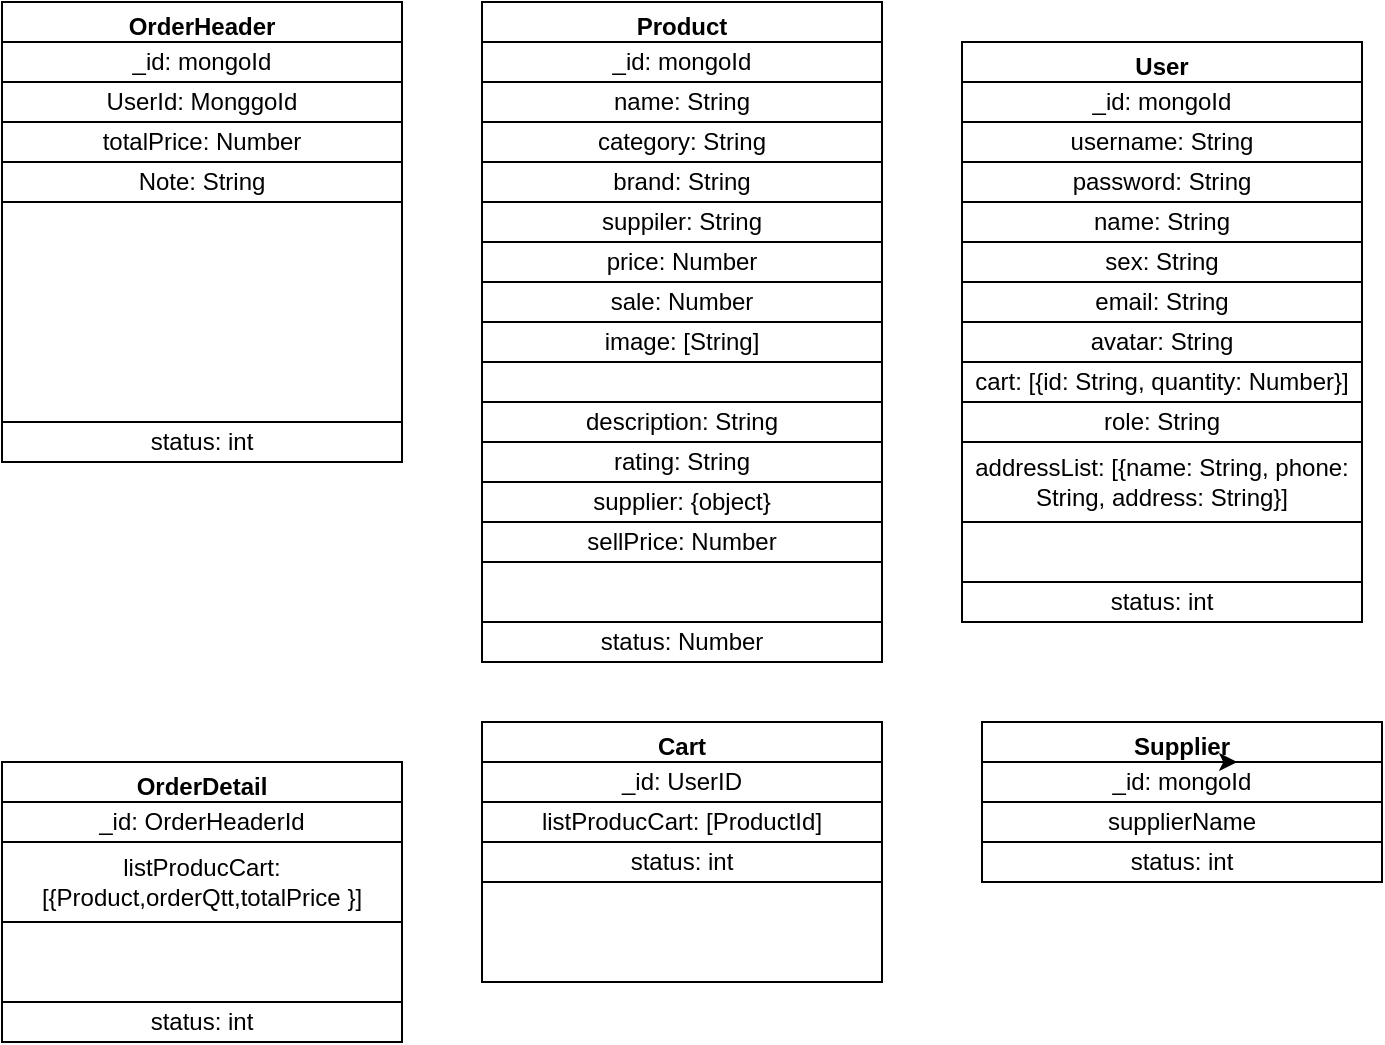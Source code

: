 <mxfile version="14.9.3" type="github">
  <diagram id="C5RBs43oDa-KdzZeNtuy" name="Page-1">
    <mxGraphModel dx="1038" dy="547" grid="1" gridSize="10" guides="1" tooltips="1" connect="1" arrows="1" fold="1" page="1" pageScale="1" pageWidth="827" pageHeight="1169" math="0" shadow="0">
      <root>
        <mxCell id="WIyWlLk6GJQsqaUBKTNV-0" />
        <mxCell id="WIyWlLk6GJQsqaUBKTNV-1" parent="WIyWlLk6GJQsqaUBKTNV-0" />
        <mxCell id="1VbI2Q93VdKA1HEl67s4-2" value="Product" style="swimlane;" parent="WIyWlLk6GJQsqaUBKTNV-1" vertex="1">
          <mxGeometry x="350" y="130" width="200" height="330" as="geometry">
            <mxRectangle x="290" y="210" width="130" height="23" as="alternateBounds" />
          </mxGeometry>
        </mxCell>
        <mxCell id="1VbI2Q93VdKA1HEl67s4-4" value="_id: mongoId" style="whiteSpace=wrap;html=1;rounded=0;shadow=0;sketch=0;glass=0;align=center;" parent="1VbI2Q93VdKA1HEl67s4-2" vertex="1">
          <mxGeometry y="20" width="200" height="20" as="geometry" />
        </mxCell>
        <mxCell id="1VbI2Q93VdKA1HEl67s4-5" value="name: String" style="whiteSpace=wrap;html=1;rounded=0;shadow=0;sketch=0;glass=0;align=center;" parent="1VbI2Q93VdKA1HEl67s4-2" vertex="1">
          <mxGeometry y="40" width="200" height="20" as="geometry" />
        </mxCell>
        <mxCell id="1VbI2Q93VdKA1HEl67s4-6" value="category: String" style="whiteSpace=wrap;html=1;rounded=0;shadow=0;sketch=0;glass=0;align=center;" parent="1VbI2Q93VdKA1HEl67s4-2" vertex="1">
          <mxGeometry y="60" width="200" height="20" as="geometry" />
        </mxCell>
        <mxCell id="1VbI2Q93VdKA1HEl67s4-7" value="brand: String" style="whiteSpace=wrap;html=1;rounded=0;shadow=0;sketch=0;glass=0;align=center;" parent="1VbI2Q93VdKA1HEl67s4-2" vertex="1">
          <mxGeometry y="80" width="200" height="20" as="geometry" />
        </mxCell>
        <mxCell id="1VbI2Q93VdKA1HEl67s4-8" value="price: Number" style="whiteSpace=wrap;html=1;rounded=0;shadow=0;sketch=0;glass=0;align=center;" parent="1VbI2Q93VdKA1HEl67s4-2" vertex="1">
          <mxGeometry y="120" width="200" height="20" as="geometry" />
        </mxCell>
        <mxCell id="1VbI2Q93VdKA1HEl67s4-9" value="sale: Number" style="whiteSpace=wrap;html=1;rounded=0;shadow=0;sketch=0;glass=0;align=center;" parent="1VbI2Q93VdKA1HEl67s4-2" vertex="1">
          <mxGeometry y="140" width="200" height="20" as="geometry" />
        </mxCell>
        <mxCell id="1VbI2Q93VdKA1HEl67s4-10" value="image: [String]" style="whiteSpace=wrap;html=1;rounded=0;shadow=0;sketch=0;glass=0;align=center;" parent="1VbI2Q93VdKA1HEl67s4-2" vertex="1">
          <mxGeometry y="160" width="200" height="20" as="geometry" />
        </mxCell>
        <mxCell id="1VbI2Q93VdKA1HEl67s4-12" value="description: String" style="whiteSpace=wrap;html=1;rounded=0;shadow=0;sketch=0;glass=0;align=center;" parent="1VbI2Q93VdKA1HEl67s4-2" vertex="1">
          <mxGeometry y="200" width="200" height="20" as="geometry" />
        </mxCell>
        <mxCell id="1VbI2Q93VdKA1HEl67s4-13" value="rating: String" style="whiteSpace=wrap;html=1;rounded=0;shadow=0;sketch=0;glass=0;align=center;" parent="1VbI2Q93VdKA1HEl67s4-2" vertex="1">
          <mxGeometry y="220" width="200" height="20" as="geometry" />
        </mxCell>
        <mxCell id="3" value="suppiler: String" style="whiteSpace=wrap;html=1;rounded=0;shadow=0;sketch=0;glass=0;align=center;" parent="1VbI2Q93VdKA1HEl67s4-2" vertex="1">
          <mxGeometry y="100" width="200" height="20" as="geometry" />
        </mxCell>
        <mxCell id="LvrYTAAm1pHi0Odwoep5-5" value="status: Number" style="whiteSpace=wrap;html=1;rounded=0;shadow=0;sketch=0;glass=0;align=center;" parent="1VbI2Q93VdKA1HEl67s4-2" vertex="1">
          <mxGeometry y="310" width="200" height="20" as="geometry" />
        </mxCell>
        <mxCell id="LvrYTAAm1pHi0Odwoep5-18" value="sellPrice: Number" style="whiteSpace=wrap;html=1;rounded=0;shadow=0;sketch=0;glass=0;align=center;" parent="1VbI2Q93VdKA1HEl67s4-2" vertex="1">
          <mxGeometry y="260" width="200" height="20" as="geometry" />
        </mxCell>
        <mxCell id="1VbI2Q93VdKA1HEl67s4-11" value="supplier: {object}" style="whiteSpace=wrap;html=1;rounded=0;shadow=0;sketch=0;glass=0;align=center;" parent="1VbI2Q93VdKA1HEl67s4-2" vertex="1">
          <mxGeometry y="240" width="200" height="20" as="geometry" />
        </mxCell>
        <mxCell id="1VbI2Q93VdKA1HEl67s4-15" value="User" style="swimlane;" parent="WIyWlLk6GJQsqaUBKTNV-1" vertex="1">
          <mxGeometry x="590" y="150" width="200" height="290" as="geometry">
            <mxRectangle x="290" y="210" width="130" height="23" as="alternateBounds" />
          </mxGeometry>
        </mxCell>
        <mxCell id="1VbI2Q93VdKA1HEl67s4-16" value="_id: mongoId" style="whiteSpace=wrap;html=1;rounded=0;shadow=0;sketch=0;glass=0;align=center;" parent="1VbI2Q93VdKA1HEl67s4-15" vertex="1">
          <mxGeometry y="20" width="200" height="20" as="geometry" />
        </mxCell>
        <mxCell id="1VbI2Q93VdKA1HEl67s4-17" value="username: String" style="whiteSpace=wrap;html=1;rounded=0;shadow=0;sketch=0;glass=0;align=center;" parent="1VbI2Q93VdKA1HEl67s4-15" vertex="1">
          <mxGeometry y="40" width="200" height="20" as="geometry" />
        </mxCell>
        <mxCell id="1VbI2Q93VdKA1HEl67s4-18" value="password: String" style="whiteSpace=wrap;html=1;rounded=0;shadow=0;sketch=0;glass=0;align=center;" parent="1VbI2Q93VdKA1HEl67s4-15" vertex="1">
          <mxGeometry y="60" width="200" height="20" as="geometry" />
        </mxCell>
        <mxCell id="1VbI2Q93VdKA1HEl67s4-19" value="email: String" style="whiteSpace=wrap;html=1;rounded=0;shadow=0;sketch=0;glass=0;align=center;" parent="1VbI2Q93VdKA1HEl67s4-15" vertex="1">
          <mxGeometry y="120" width="200" height="20" as="geometry" />
        </mxCell>
        <mxCell id="1VbI2Q93VdKA1HEl67s4-20" value="avatar: String" style="whiteSpace=wrap;html=1;rounded=0;shadow=0;sketch=0;glass=0;align=center;" parent="1VbI2Q93VdKA1HEl67s4-15" vertex="1">
          <mxGeometry y="140" width="200" height="20" as="geometry" />
        </mxCell>
        <mxCell id="1VbI2Q93VdKA1HEl67s4-21" value="cart: [{id: String, quantity: Number}]" style="whiteSpace=wrap;html=1;rounded=0;shadow=0;sketch=0;glass=0;align=center;" parent="1VbI2Q93VdKA1HEl67s4-15" vertex="1">
          <mxGeometry y="160" width="200" height="20" as="geometry" />
        </mxCell>
        <mxCell id="1VbI2Q93VdKA1HEl67s4-22" value="role: String" style="whiteSpace=wrap;html=1;rounded=0;shadow=0;sketch=0;glass=0;align=center;" parent="1VbI2Q93VdKA1HEl67s4-15" vertex="1">
          <mxGeometry y="180" width="200" height="20" as="geometry" />
        </mxCell>
        <mxCell id="1" value="addressList: [{name: String, phone: String, address: String}]" style="whiteSpace=wrap;html=1;rounded=0;shadow=0;sketch=0;glass=0;align=center;" parent="1VbI2Q93VdKA1HEl67s4-15" vertex="1">
          <mxGeometry y="200" width="200" height="40" as="geometry" />
        </mxCell>
        <mxCell id="4" value="name: String" style="whiteSpace=wrap;html=1;rounded=0;shadow=0;sketch=0;glass=0;align=center;" parent="1VbI2Q93VdKA1HEl67s4-15" vertex="1">
          <mxGeometry y="80" width="200" height="20" as="geometry" />
        </mxCell>
        <mxCell id="5" value="sex: String" style="whiteSpace=wrap;html=1;rounded=0;shadow=0;sketch=0;glass=0;align=center;" parent="1VbI2Q93VdKA1HEl67s4-15" vertex="1">
          <mxGeometry y="100" width="200" height="20" as="geometry" />
        </mxCell>
        <mxCell id="UPZZaClTPOOodElx5_YI-10" value="status: int" style="whiteSpace=wrap;html=1;rounded=0;shadow=0;sketch=0;glass=0;align=center;" vertex="1" parent="1VbI2Q93VdKA1HEl67s4-15">
          <mxGeometry y="270" width="200" height="20" as="geometry" />
        </mxCell>
        <mxCell id="LvrYTAAm1pHi0Odwoep5-6" value="Supplier" style="swimlane;" parent="WIyWlLk6GJQsqaUBKTNV-1" vertex="1">
          <mxGeometry x="600" y="490" width="200" height="80" as="geometry">
            <mxRectangle x="290" y="210" width="130" height="23" as="alternateBounds" />
          </mxGeometry>
        </mxCell>
        <mxCell id="LvrYTAAm1pHi0Odwoep5-7" value="_id: mongoId" style="whiteSpace=wrap;html=1;rounded=0;shadow=0;sketch=0;glass=0;align=center;" parent="LvrYTAAm1pHi0Odwoep5-6" vertex="1">
          <mxGeometry y="20" width="200" height="20" as="geometry" />
        </mxCell>
        <mxCell id="LvrYTAAm1pHi0Odwoep5-8" value="supplierName" style="whiteSpace=wrap;html=1;rounded=0;shadow=0;sketch=0;glass=0;align=center;" parent="LvrYTAAm1pHi0Odwoep5-6" vertex="1">
          <mxGeometry y="40" width="200" height="20" as="geometry" />
        </mxCell>
        <mxCell id="LvrYTAAm1pHi0Odwoep5-9" value="status: int" style="whiteSpace=wrap;html=1;rounded=0;shadow=0;sketch=0;glass=0;align=center;" parent="LvrYTAAm1pHi0Odwoep5-6" vertex="1">
          <mxGeometry y="60" width="200" height="20" as="geometry" />
        </mxCell>
        <mxCell id="UPZZaClTPOOodElx5_YI-13" style="edgeStyle=orthogonalEdgeStyle;rounded=0;orthogonalLoop=1;jettySize=auto;html=1;exitX=0.5;exitY=0;exitDx=0;exitDy=0;entryX=0.638;entryY=0.03;entryDx=0;entryDy=0;entryPerimeter=0;" edge="1" parent="LvrYTAAm1pHi0Odwoep5-6" source="LvrYTAAm1pHi0Odwoep5-7" target="LvrYTAAm1pHi0Odwoep5-7">
          <mxGeometry relative="1" as="geometry" />
        </mxCell>
        <mxCell id="LvrYTAAm1pHi0Odwoep5-20" value="Cart" style="swimlane;startSize=23;" parent="WIyWlLk6GJQsqaUBKTNV-1" vertex="1">
          <mxGeometry x="350" y="490" width="200" height="130" as="geometry">
            <mxRectangle x="290" y="210" width="130" height="23" as="alternateBounds" />
          </mxGeometry>
        </mxCell>
        <mxCell id="LvrYTAAm1pHi0Odwoep5-21" value="_id: UserID" style="whiteSpace=wrap;html=1;rounded=0;shadow=0;sketch=0;glass=0;align=center;" parent="LvrYTAAm1pHi0Odwoep5-20" vertex="1">
          <mxGeometry y="20" width="200" height="20" as="geometry" />
        </mxCell>
        <mxCell id="LvrYTAAm1pHi0Odwoep5-22" value="listProducCart: [ProductId]" style="whiteSpace=wrap;html=1;rounded=0;shadow=0;sketch=0;glass=0;align=center;" parent="LvrYTAAm1pHi0Odwoep5-20" vertex="1">
          <mxGeometry y="40" width="200" height="20" as="geometry" />
        </mxCell>
        <mxCell id="LvrYTAAm1pHi0Odwoep5-23" value="status: int" style="whiteSpace=wrap;html=1;rounded=0;shadow=0;sketch=0;glass=0;align=center;" parent="LvrYTAAm1pHi0Odwoep5-20" vertex="1">
          <mxGeometry y="60" width="200" height="20" as="geometry" />
        </mxCell>
        <mxCell id="UPZZaClTPOOodElx5_YI-5" value="OrderHeader" style="swimlane;" vertex="1" parent="WIyWlLk6GJQsqaUBKTNV-1">
          <mxGeometry x="110" y="130" width="200" height="230" as="geometry">
            <mxRectangle x="290" y="210" width="130" height="23" as="alternateBounds" />
          </mxGeometry>
        </mxCell>
        <mxCell id="UPZZaClTPOOodElx5_YI-6" value="_id: mongoId" style="whiteSpace=wrap;html=1;rounded=0;shadow=0;sketch=0;glass=0;align=center;" vertex="1" parent="UPZZaClTPOOodElx5_YI-5">
          <mxGeometry y="20" width="200" height="20" as="geometry" />
        </mxCell>
        <mxCell id="UPZZaClTPOOodElx5_YI-7" value="UserId: MonggoId" style="whiteSpace=wrap;html=1;rounded=0;shadow=0;sketch=0;glass=0;align=center;" vertex="1" parent="UPZZaClTPOOodElx5_YI-5">
          <mxGeometry y="40" width="200" height="20" as="geometry" />
        </mxCell>
        <mxCell id="UPZZaClTPOOodElx5_YI-8" value="status: int" style="whiteSpace=wrap;html=1;rounded=0;shadow=0;sketch=0;glass=0;align=center;" vertex="1" parent="UPZZaClTPOOodElx5_YI-5">
          <mxGeometry y="210" width="200" height="20" as="geometry" />
        </mxCell>
        <mxCell id="UPZZaClTPOOodElx5_YI-11" value="totalPrice: Number" style="whiteSpace=wrap;html=1;rounded=0;shadow=0;sketch=0;glass=0;align=center;" vertex="1" parent="UPZZaClTPOOodElx5_YI-5">
          <mxGeometry y="60" width="200" height="20" as="geometry" />
        </mxCell>
        <mxCell id="UPZZaClTPOOodElx5_YI-12" value="Note: String" style="whiteSpace=wrap;html=1;rounded=0;shadow=0;sketch=0;glass=0;align=center;" vertex="1" parent="UPZZaClTPOOodElx5_YI-5">
          <mxGeometry y="80" width="200" height="20" as="geometry" />
        </mxCell>
        <mxCell id="UPZZaClTPOOodElx5_YI-14" value="OrderDetail" style="swimlane;startSize=23;" vertex="1" parent="WIyWlLk6GJQsqaUBKTNV-1">
          <mxGeometry x="110" y="510" width="200" height="140" as="geometry">
            <mxRectangle x="290" y="210" width="130" height="23" as="alternateBounds" />
          </mxGeometry>
        </mxCell>
        <mxCell id="UPZZaClTPOOodElx5_YI-15" value="_id: OrderHeaderId" style="whiteSpace=wrap;html=1;rounded=0;shadow=0;sketch=0;glass=0;align=center;" vertex="1" parent="UPZZaClTPOOodElx5_YI-14">
          <mxGeometry y="20" width="200" height="20" as="geometry" />
        </mxCell>
        <mxCell id="UPZZaClTPOOodElx5_YI-16" value="listProducCart: [{Product,orderQtt,totalPrice&lt;span style=&quot;white-space: pre&quot;&gt;	&lt;/span&gt;}]" style="whiteSpace=wrap;html=1;rounded=0;shadow=0;sketch=0;glass=0;align=center;" vertex="1" parent="UPZZaClTPOOodElx5_YI-14">
          <mxGeometry y="40" width="200" height="40" as="geometry" />
        </mxCell>
        <mxCell id="UPZZaClTPOOodElx5_YI-17" value="status: int" style="whiteSpace=wrap;html=1;rounded=0;shadow=0;sketch=0;glass=0;align=center;" vertex="1" parent="UPZZaClTPOOodElx5_YI-14">
          <mxGeometry y="120" width="200" height="20" as="geometry" />
        </mxCell>
      </root>
    </mxGraphModel>
  </diagram>
</mxfile>
